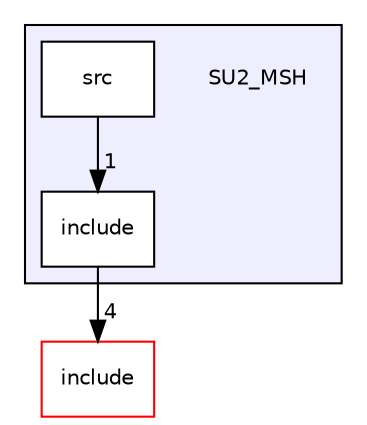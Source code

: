 digraph "/home/boyd/Scrivania/Thesis/SU2/SU2_MSH" {
  compound=true
  node [ fontsize="10", fontname="Helvetica"];
  edge [ labelfontsize="10", labelfontname="Helvetica"];
  subgraph clusterdir_0d9c1bf8dcf866a7f0fc004aa7cd38d6 {
    graph [ bgcolor="#eeeeff", pencolor="black", label="" URL="dir_0d9c1bf8dcf866a7f0fc004aa7cd38d6.html"];
    dir_0d9c1bf8dcf866a7f0fc004aa7cd38d6 [shape=plaintext label="SU2_MSH"];
    dir_089017b61da9cccb770ca64993ee30f8 [shape=box label="include" color="black" fillcolor="white" style="filled" URL="dir_089017b61da9cccb770ca64993ee30f8.html"];
    dir_18f309f44410face9c6234e8250a77ba [shape=box label="src" color="black" fillcolor="white" style="filled" URL="dir_18f309f44410face9c6234e8250a77ba.html"];
  }
  dir_92cb2900980f09bf257878861626e98f [shape=box label="include" fillcolor="white" style="filled" color="red" URL="dir_92cb2900980f09bf257878861626e98f.html"];
  dir_18f309f44410face9c6234e8250a77ba->dir_089017b61da9cccb770ca64993ee30f8 [headlabel="1", labeldistance=1.5 headhref="dir_000050_000049.html"];
  dir_089017b61da9cccb770ca64993ee30f8->dir_92cb2900980f09bf257878861626e98f [headlabel="4", labeldistance=1.5 headhref="dir_000049_000000.html"];
}
